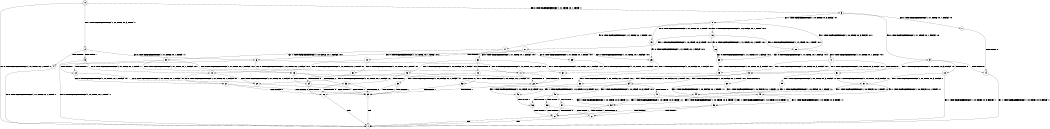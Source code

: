digraph BCG {
size = "7, 10.5";
center = TRUE;
node [shape = circle];
0 [peripheries = 2];
0 -> 1 [label = "EX !0 !ATOMIC_EXCH_BRANCH (1, +1, TRUE, +0, 1, TRUE) !::"];
0 -> 2 [label = "EX !1 !ATOMIC_EXCH_BRANCH (1, +0, TRUE, +0, 3, TRUE) !::"];
0 -> 3 [label = "EX !0 !ATOMIC_EXCH_BRANCH (1, +1, TRUE, +0, 1, TRUE) !::"];
2 -> 4 [label = "TERMINATE !1"];
2 -> 5 [label = "TERMINATE !1"];
2 -> 6 [label = "EX !0 !ATOMIC_EXCH_BRANCH (1, +1, TRUE, +0, 1, TRUE) !:1:"];
3 -> 7 [label = "EX !0 !ATOMIC_EXCH_BRANCH (1, +1, TRUE, +0, 1, FALSE) !:0:"];
3 -> 8 [label = "EX !1 !ATOMIC_EXCH_BRANCH (1, +0, TRUE, +0, 3, FALSE) !:0:"];
3 -> 9 [label = "EX !0 !ATOMIC_EXCH_BRANCH (1, +1, TRUE, +0, 1, FALSE) !:0:"];
4 -> 1 [label = "EX !0 !ATOMIC_EXCH_BRANCH (1, +1, TRUE, +0, 1, TRUE) !::"];
5 -> 1 [label = "EX !0 !ATOMIC_EXCH_BRANCH (1, +1, TRUE, +0, 1, TRUE) !::"];
5 -> 10 [label = "EX !0 !ATOMIC_EXCH_BRANCH (1, +1, TRUE, +0, 1, TRUE) !::"];
6 -> 11 [label = "EX !0 !ATOMIC_EXCH_BRANCH (1, +1, TRUE, +0, 1, FALSE) !:0:1:"];
6 -> 12 [label = "TERMINATE !1"];
6 -> 13 [label = "EX !0 !ATOMIC_EXCH_BRANCH (1, +1, TRUE, +0, 1, FALSE) !:0:1:"];
7 -> 14 [label = "TERMINATE !0"];
8 -> 15 [label = "EX !0 !ATOMIC_EXCH_BRANCH (1, +1, TRUE, +0, 1, TRUE) !:0:1:"];
8 -> 16 [label = "EX !1 !ATOMIC_EXCH_BRANCH (1, +0, FALSE, +0, 1, TRUE) !:0:1:"];
8 -> 17 [label = "EX !0 !ATOMIC_EXCH_BRANCH (1, +1, TRUE, +0, 1, TRUE) !:0:1:"];
9 -> 14 [label = "TERMINATE !0"];
9 -> 18 [label = "TERMINATE !0"];
9 -> 19 [label = "EX !1 !ATOMIC_EXCH_BRANCH (1, +0, TRUE, +0, 3, FALSE) !:0:"];
10 -> 20 [label = "EX !0 !ATOMIC_EXCH_BRANCH (1, +1, TRUE, +0, 1, FALSE) !:0:"];
10 -> 21 [label = "EX !0 !ATOMIC_EXCH_BRANCH (1, +1, TRUE, +0, 1, FALSE) !:0:"];
11 -> 22 [label = "TERMINATE !0"];
12 -> 20 [label = "EX !0 !ATOMIC_EXCH_BRANCH (1, +1, TRUE, +0, 1, FALSE) !:0:"];
12 -> 21 [label = "EX !0 !ATOMIC_EXCH_BRANCH (1, +1, TRUE, +0, 1, FALSE) !:0:"];
13 -> 22 [label = "TERMINATE !0"];
13 -> 23 [label = "TERMINATE !1"];
13 -> 24 [label = "TERMINATE !0"];
14 -> 1 [label = "EX !1 !ATOMIC_EXCH_BRANCH (1, +0, TRUE, +0, 3, FALSE) !::"];
15 -> 25 [label = "EX !0 !ATOMIC_EXCH_BRANCH (1, +1, TRUE, +0, 1, FALSE) !:0:1:"];
16 -> 26 [label = "EX !0 !ATOMIC_EXCH_BRANCH (1, +1, TRUE, +0, 1, TRUE) !:0:1:"];
16 -> 27 [label = "EX !1 !ATOMIC_EXCH_BRANCH (1, +0, TRUE, +0, 3, TRUE) !:0:1:"];
16 -> 28 [label = "EX !0 !ATOMIC_EXCH_BRANCH (1, +1, TRUE, +0, 1, TRUE) !:0:1:"];
17 -> 25 [label = "EX !0 !ATOMIC_EXCH_BRANCH (1, +1, TRUE, +0, 1, FALSE) !:0:1:"];
17 -> 29 [label = "EX !1 !ATOMIC_EXCH_BRANCH (1, +0, FALSE, +0, 1, FALSE) !:0:1:"];
17 -> 30 [label = "EX !0 !ATOMIC_EXCH_BRANCH (1, +1, TRUE, +0, 1, FALSE) !:0:1:"];
18 -> 1 [label = "EX !1 !ATOMIC_EXCH_BRANCH (1, +0, TRUE, +0, 3, FALSE) !::"];
18 -> 31 [label = "EX !1 !ATOMIC_EXCH_BRANCH (1, +0, TRUE, +0, 3, FALSE) !::"];
19 -> 32 [label = "EX !1 !ATOMIC_EXCH_BRANCH (1, +0, FALSE, +0, 1, TRUE) !:0:1:"];
19 -> 33 [label = "TERMINATE !0"];
19 -> 34 [label = "EX !1 !ATOMIC_EXCH_BRANCH (1, +0, FALSE, +0, 1, TRUE) !:0:1:"];
20 -> 35 [label = "TERMINATE !0"];
21 -> 35 [label = "TERMINATE !0"];
21 -> 36 [label = "TERMINATE !0"];
22 -> 35 [label = "TERMINATE !1"];
23 -> 35 [label = "TERMINATE !0"];
23 -> 36 [label = "TERMINATE !0"];
24 -> 35 [label = "TERMINATE !1"];
24 -> 36 [label = "TERMINATE !1"];
25 -> 37 [label = "EX !1 !ATOMIC_EXCH_BRANCH (1, +0, FALSE, +0, 1, FALSE) !:0:1:"];
26 -> 38 [label = "EX !0 !ATOMIC_EXCH_BRANCH (1, +1, TRUE, +0, 1, FALSE) !:0:1:"];
27 -> 39 [label = "EX !0 !ATOMIC_EXCH_BRANCH (1, +1, TRUE, +0, 1, TRUE) !:0:1:"];
27 -> 40 [label = "TERMINATE !1"];
27 -> 6 [label = "EX !0 !ATOMIC_EXCH_BRANCH (1, +1, TRUE, +0, 1, TRUE) !:0:1:"];
28 -> 38 [label = "EX !0 !ATOMIC_EXCH_BRANCH (1, +1, TRUE, +0, 1, FALSE) !:0:1:"];
28 -> 8 [label = "EX !1 !ATOMIC_EXCH_BRANCH (1, +0, TRUE, +0, 3, FALSE) !:0:1:"];
28 -> 41 [label = "EX !0 !ATOMIC_EXCH_BRANCH (1, +1, TRUE, +0, 1, FALSE) !:0:1:"];
29 -> 11 [label = "EX !0 !ATOMIC_EXCH_BRANCH (1, +1, TRUE, +0, 1, FALSE) !:0:1:"];
29 -> 12 [label = "TERMINATE !1"];
29 -> 13 [label = "EX !0 !ATOMIC_EXCH_BRANCH (1, +1, TRUE, +0, 1, FALSE) !:0:1:"];
30 -> 37 [label = "EX !1 !ATOMIC_EXCH_BRANCH (1, +0, FALSE, +0, 1, FALSE) !:0:1:"];
30 -> 42 [label = "TERMINATE !0"];
30 -> 43 [label = "EX !1 !ATOMIC_EXCH_BRANCH (1, +0, FALSE, +0, 1, FALSE) !:0:1:"];
31 -> 44 [label = "EX !1 !ATOMIC_EXCH_BRANCH (1, +0, FALSE, +0, 1, TRUE) !:1:"];
31 -> 45 [label = "EX !1 !ATOMIC_EXCH_BRANCH (1, +0, FALSE, +0, 1, TRUE) !:1:"];
32 -> 46 [label = "EX !1 !ATOMIC_EXCH_BRANCH (1, +0, TRUE, +0, 3, TRUE) !:0:1:"];
33 -> 44 [label = "EX !1 !ATOMIC_EXCH_BRANCH (1, +0, FALSE, +0, 1, TRUE) !:1:"];
33 -> 45 [label = "EX !1 !ATOMIC_EXCH_BRANCH (1, +0, FALSE, +0, 1, TRUE) !:1:"];
34 -> 46 [label = "EX !1 !ATOMIC_EXCH_BRANCH (1, +0, TRUE, +0, 3, TRUE) !:0:1:"];
34 -> 47 [label = "TERMINATE !0"];
34 -> 48 [label = "EX !1 !ATOMIC_EXCH_BRANCH (1, +0, TRUE, +0, 3, TRUE) !:0:1:"];
35 -> 1 [label = "exit"];
36 -> 1 [label = "exit"];
37 -> 22 [label = "TERMINATE !0"];
38 -> 49 [label = "EX !1 !ATOMIC_EXCH_BRANCH (1, +0, TRUE, +0, 3, FALSE) !:0:1:"];
39 -> 11 [label = "EX !0 !ATOMIC_EXCH_BRANCH (1, +1, TRUE, +0, 1, FALSE) !:0:1:"];
40 -> 50 [label = "EX !0 !ATOMIC_EXCH_BRANCH (1, +1, TRUE, +0, 1, TRUE) !:0:"];
40 -> 10 [label = "EX !0 !ATOMIC_EXCH_BRANCH (1, +1, TRUE, +0, 1, TRUE) !:0:"];
41 -> 49 [label = "EX !1 !ATOMIC_EXCH_BRANCH (1, +0, TRUE, +0, 3, FALSE) !:0:1:"];
41 -> 51 [label = "TERMINATE !0"];
41 -> 19 [label = "EX !1 !ATOMIC_EXCH_BRANCH (1, +0, TRUE, +0, 3, FALSE) !:0:1:"];
42 -> 52 [label = "EX !1 !ATOMIC_EXCH_BRANCH (1, +0, FALSE, +0, 1, FALSE) !:1:"];
42 -> 53 [label = "EX !1 !ATOMIC_EXCH_BRANCH (1, +0, FALSE, +0, 1, FALSE) !:1:"];
43 -> 22 [label = "TERMINATE !0"];
43 -> 23 [label = "TERMINATE !1"];
43 -> 24 [label = "TERMINATE !0"];
44 -> 54 [label = "EX !1 !ATOMIC_EXCH_BRANCH (1, +0, TRUE, +0, 3, TRUE) !:1:"];
45 -> 54 [label = "EX !1 !ATOMIC_EXCH_BRANCH (1, +0, TRUE, +0, 3, TRUE) !:1:"];
45 -> 55 [label = "EX !1 !ATOMIC_EXCH_BRANCH (1, +0, TRUE, +0, 3, TRUE) !:1:"];
46 -> 56 [label = "TERMINATE !0"];
47 -> 54 [label = "EX !1 !ATOMIC_EXCH_BRANCH (1, +0, TRUE, +0, 3, TRUE) !:1:"];
47 -> 55 [label = "EX !1 !ATOMIC_EXCH_BRANCH (1, +0, TRUE, +0, 3, TRUE) !:1:"];
48 -> 56 [label = "TERMINATE !0"];
48 -> 57 [label = "TERMINATE !1"];
48 -> 58 [label = "TERMINATE !0"];
49 -> 32 [label = "EX !1 !ATOMIC_EXCH_BRANCH (1, +0, FALSE, +0, 1, TRUE) !:0:1:"];
50 -> 20 [label = "EX !0 !ATOMIC_EXCH_BRANCH (1, +1, TRUE, +0, 1, FALSE) !:0:"];
51 -> 59 [label = "EX !1 !ATOMIC_EXCH_BRANCH (1, +0, TRUE, +0, 3, FALSE) !:1:"];
51 -> 31 [label = "EX !1 !ATOMIC_EXCH_BRANCH (1, +0, TRUE, +0, 3, FALSE) !:1:"];
52 -> 35 [label = "TERMINATE !1"];
53 -> 35 [label = "TERMINATE !1"];
53 -> 36 [label = "TERMINATE !1"];
54 -> 60 [label = "TERMINATE !1"];
55 -> 60 [label = "TERMINATE !1"];
55 -> 61 [label = "TERMINATE !1"];
56 -> 60 [label = "TERMINATE !1"];
57 -> 60 [label = "TERMINATE !0"];
57 -> 61 [label = "TERMINATE !0"];
58 -> 60 [label = "TERMINATE !1"];
58 -> 61 [label = "TERMINATE !1"];
59 -> 44 [label = "EX !1 !ATOMIC_EXCH_BRANCH (1, +0, FALSE, +0, 1, TRUE) !:1:"];
60 -> 1 [label = "exit"];
61 -> 1 [label = "exit"];
}
